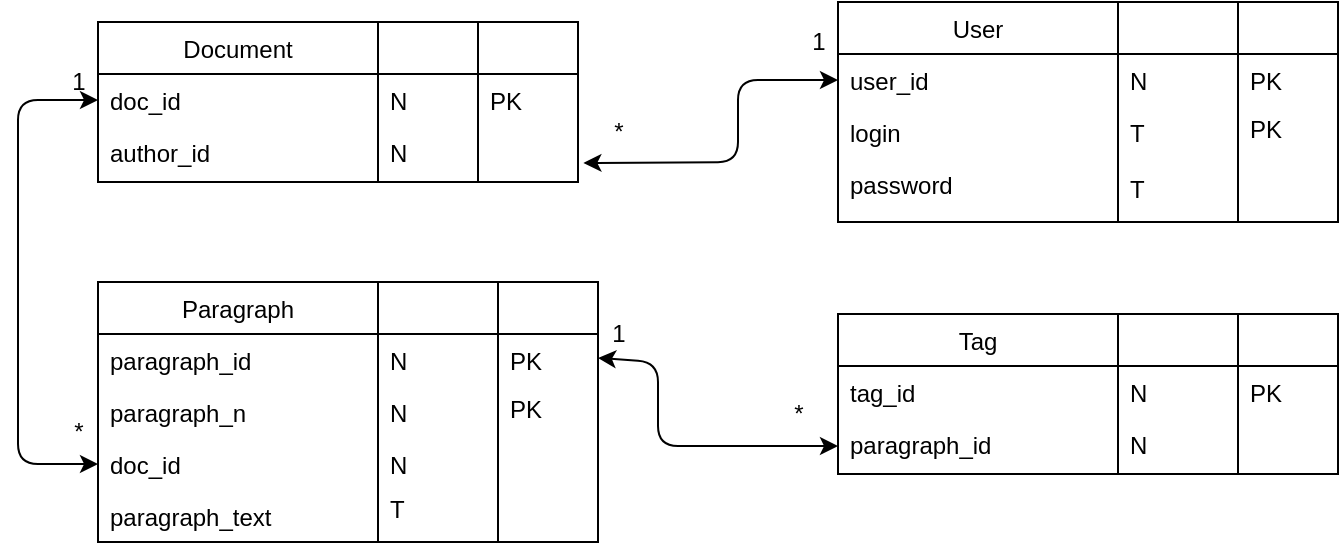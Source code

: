 <mxfile version="12.3.1" type="github" pages="1"><diagram id="kVZrb8-H0uMSb0u4QuNN" name="Page-1"><mxGraphModel dx="661" dy="400" grid="1" gridSize="10" guides="1" tooltips="1" connect="1" arrows="1" fold="1" page="1" pageScale="1" pageWidth="827" pageHeight="1169" math="0" shadow="0"><root><mxCell id="0"/><mxCell id="1" parent="0"/><mxCell id="2SPzH3loERWdVBZ5b5HF-11" value="Document" style="swimlane;fontStyle=0;childLayout=stackLayout;horizontal=1;startSize=26;fillColor=none;horizontalStack=0;resizeParent=1;resizeParentMax=0;resizeLast=0;collapsible=1;marginBottom=0;" vertex="1" parent="1"><mxGeometry x="80" y="80" width="140" height="80" as="geometry"/></mxCell><mxCell id="2SPzH3loERWdVBZ5b5HF-12" value="doc_id" style="text;strokeColor=none;fillColor=none;align=left;verticalAlign=top;spacingLeft=4;spacingRight=4;overflow=hidden;rotatable=0;points=[[0,0.5],[1,0.5]];portConstraint=eastwest;" vertex="1" parent="2SPzH3loERWdVBZ5b5HF-11"><mxGeometry y="26" width="140" height="26" as="geometry"/></mxCell><mxCell id="2SPzH3loERWdVBZ5b5HF-13" value="author_id" style="text;strokeColor=none;fillColor=none;align=left;verticalAlign=top;spacingLeft=4;spacingRight=4;overflow=hidden;rotatable=0;points=[[0,0.5],[1,0.5]];portConstraint=eastwest;" vertex="1" parent="2SPzH3loERWdVBZ5b5HF-11"><mxGeometry y="52" width="140" height="28" as="geometry"/></mxCell><mxCell id="2SPzH3loERWdVBZ5b5HF-16" value="User" style="swimlane;fontStyle=0;childLayout=stackLayout;horizontal=1;startSize=26;fillColor=none;horizontalStack=0;resizeParent=1;resizeParentMax=0;resizeLast=0;collapsible=1;marginBottom=0;" vertex="1" parent="1"><mxGeometry x="450" y="70" width="140" height="110" as="geometry"/></mxCell><mxCell id="2SPzH3loERWdVBZ5b5HF-17" value="user_id" style="text;strokeColor=none;fillColor=none;align=left;verticalAlign=top;spacingLeft=4;spacingRight=4;overflow=hidden;rotatable=0;points=[[0,0.5],[1,0.5]];portConstraint=eastwest;" vertex="1" parent="2SPzH3loERWdVBZ5b5HF-16"><mxGeometry y="26" width="140" height="26" as="geometry"/></mxCell><mxCell id="2SPzH3loERWdVBZ5b5HF-18" value="login" style="text;strokeColor=none;fillColor=none;align=left;verticalAlign=top;spacingLeft=4;spacingRight=4;overflow=hidden;rotatable=0;points=[[0,0.5],[1,0.5]];portConstraint=eastwest;" vertex="1" parent="2SPzH3loERWdVBZ5b5HF-16"><mxGeometry y="52" width="140" height="26" as="geometry"/></mxCell><mxCell id="2SPzH3loERWdVBZ5b5HF-19" value="password" style="text;strokeColor=none;fillColor=none;align=left;verticalAlign=top;spacingLeft=4;spacingRight=4;overflow=hidden;rotatable=0;points=[[0,0.5],[1,0.5]];portConstraint=eastwest;" vertex="1" parent="2SPzH3loERWdVBZ5b5HF-16"><mxGeometry y="78" width="140" height="32" as="geometry"/></mxCell><mxCell id="2SPzH3loERWdVBZ5b5HF-20" value="Paragraph" style="swimlane;fontStyle=0;childLayout=stackLayout;horizontal=1;startSize=26;fillColor=none;horizontalStack=0;resizeParent=1;resizeParentMax=0;resizeLast=0;collapsible=1;marginBottom=0;" vertex="1" parent="1"><mxGeometry x="80" y="210" width="140" height="130" as="geometry"/></mxCell><mxCell id="2SPzH3loERWdVBZ5b5HF-21" value="paragraph_id" style="text;strokeColor=none;fillColor=none;align=left;verticalAlign=top;spacingLeft=4;spacingRight=4;overflow=hidden;rotatable=0;points=[[0,0.5],[1,0.5]];portConstraint=eastwest;" vertex="1" parent="2SPzH3loERWdVBZ5b5HF-20"><mxGeometry y="26" width="140" height="26" as="geometry"/></mxCell><mxCell id="2SPzH3loERWdVBZ5b5HF-22" value="paragraph_n" style="text;strokeColor=none;fillColor=none;align=left;verticalAlign=top;spacingLeft=4;spacingRight=4;overflow=hidden;rotatable=0;points=[[0,0.5],[1,0.5]];portConstraint=eastwest;" vertex="1" parent="2SPzH3loERWdVBZ5b5HF-20"><mxGeometry y="52" width="140" height="26" as="geometry"/></mxCell><mxCell id="2SPzH3loERWdVBZ5b5HF-23" value="doc_id" style="text;strokeColor=none;fillColor=none;align=left;verticalAlign=top;spacingLeft=4;spacingRight=4;overflow=hidden;rotatable=0;points=[[0,0.5],[1,0.5]];portConstraint=eastwest;" vertex="1" parent="2SPzH3loERWdVBZ5b5HF-20"><mxGeometry y="78" width="140" height="26" as="geometry"/></mxCell><mxCell id="2SPzH3loERWdVBZ5b5HF-24" value="paragraph_text" style="text;strokeColor=none;fillColor=none;align=left;verticalAlign=top;spacingLeft=4;spacingRight=4;overflow=hidden;rotatable=0;points=[[0,0.5],[1,0.5]];portConstraint=eastwest;" vertex="1" parent="2SPzH3loERWdVBZ5b5HF-20"><mxGeometry y="104" width="140" height="26" as="geometry"/></mxCell><mxCell id="2SPzH3loERWdVBZ5b5HF-25" value="Tag" style="swimlane;fontStyle=0;childLayout=stackLayout;horizontal=1;startSize=26;fillColor=none;horizontalStack=0;resizeParent=1;resizeParentMax=0;resizeLast=0;collapsible=1;marginBottom=0;" vertex="1" parent="1"><mxGeometry x="450" y="226" width="140" height="80" as="geometry"/></mxCell><mxCell id="2SPzH3loERWdVBZ5b5HF-26" value="tag_id" style="text;strokeColor=none;fillColor=none;align=left;verticalAlign=top;spacingLeft=4;spacingRight=4;overflow=hidden;rotatable=0;points=[[0,0.5],[1,0.5]];portConstraint=eastwest;" vertex="1" parent="2SPzH3loERWdVBZ5b5HF-25"><mxGeometry y="26" width="140" height="26" as="geometry"/></mxCell><mxCell id="2SPzH3loERWdVBZ5b5HF-27" value="paragraph_id" style="text;strokeColor=none;fillColor=none;align=left;verticalAlign=top;spacingLeft=4;spacingRight=4;overflow=hidden;rotatable=0;points=[[0,0.5],[1,0.5]];portConstraint=eastwest;" vertex="1" parent="2SPzH3loERWdVBZ5b5HF-25"><mxGeometry y="52" width="140" height="28" as="geometry"/></mxCell><mxCell id="2SPzH3loERWdVBZ5b5HF-57" value="" style="swimlane;fontStyle=0;childLayout=stackLayout;horizontal=1;startSize=26;fillColor=none;horizontalStack=0;resizeParent=1;resizeParentMax=0;resizeLast=0;collapsible=1;marginBottom=0;" vertex="1" parent="1"><mxGeometry x="220" y="80" width="50" height="80" as="geometry"/></mxCell><mxCell id="2SPzH3loERWdVBZ5b5HF-58" value="N" style="text;strokeColor=none;fillColor=none;align=left;verticalAlign=top;spacingLeft=4;spacingRight=4;overflow=hidden;rotatable=0;points=[[0,0.5],[1,0.5]];portConstraint=eastwest;" vertex="1" parent="2SPzH3loERWdVBZ5b5HF-57"><mxGeometry y="26" width="50" height="26" as="geometry"/></mxCell><mxCell id="2SPzH3loERWdVBZ5b5HF-59" value="N" style="text;strokeColor=none;fillColor=none;align=left;verticalAlign=top;spacingLeft=4;spacingRight=4;overflow=hidden;rotatable=0;points=[[0,0.5],[1,0.5]];portConstraint=eastwest;" vertex="1" parent="2SPzH3loERWdVBZ5b5HF-57"><mxGeometry y="52" width="50" height="28" as="geometry"/></mxCell><mxCell id="2SPzH3loERWdVBZ5b5HF-61" value="" style="swimlane;fontStyle=0;childLayout=stackLayout;horizontal=1;startSize=26;fillColor=none;horizontalStack=0;resizeParent=1;resizeParentMax=0;resizeLast=0;collapsible=1;marginBottom=0;" vertex="1" parent="1"><mxGeometry x="270" y="80" width="50" height="80" as="geometry"/></mxCell><mxCell id="2SPzH3loERWdVBZ5b5HF-62" value="PK" style="text;strokeColor=none;fillColor=none;align=left;verticalAlign=top;spacingLeft=4;spacingRight=4;overflow=hidden;rotatable=0;points=[[0,0.5],[1,0.5]];portConstraint=eastwest;" vertex="1" parent="2SPzH3loERWdVBZ5b5HF-61"><mxGeometry y="26" width="50" height="54" as="geometry"/></mxCell><mxCell id="2SPzH3loERWdVBZ5b5HF-65" value="" style="swimlane;fontStyle=0;childLayout=stackLayout;horizontal=1;startSize=26;fillColor=none;horizontalStack=0;resizeParent=1;resizeParentMax=0;resizeLast=0;collapsible=1;marginBottom=0;" vertex="1" parent="1"><mxGeometry x="220" y="210" width="60" height="130" as="geometry"/></mxCell><mxCell id="2SPzH3loERWdVBZ5b5HF-66" value="N" style="text;strokeColor=none;fillColor=none;align=left;verticalAlign=top;spacingLeft=4;spacingRight=4;overflow=hidden;rotatable=0;points=[[0,0.5],[1,0.5]];portConstraint=eastwest;" vertex="1" parent="2SPzH3loERWdVBZ5b5HF-65"><mxGeometry y="26" width="60" height="26" as="geometry"/></mxCell><mxCell id="2SPzH3loERWdVBZ5b5HF-67" value="N" style="text;strokeColor=none;fillColor=none;align=left;verticalAlign=top;spacingLeft=4;spacingRight=4;overflow=hidden;rotatable=0;points=[[0,0.5],[1,0.5]];portConstraint=eastwest;" vertex="1" parent="2SPzH3loERWdVBZ5b5HF-65"><mxGeometry y="52" width="60" height="26" as="geometry"/></mxCell><mxCell id="2SPzH3loERWdVBZ5b5HF-68" value="N" style="text;strokeColor=none;fillColor=none;align=left;verticalAlign=top;spacingLeft=4;spacingRight=4;overflow=hidden;rotatable=0;points=[[0,0.5],[1,0.5]];portConstraint=eastwest;" vertex="1" parent="2SPzH3loERWdVBZ5b5HF-65"><mxGeometry y="78" width="60" height="22" as="geometry"/></mxCell><mxCell id="2SPzH3loERWdVBZ5b5HF-73" value="T" style="text;strokeColor=none;fillColor=none;align=left;verticalAlign=top;spacingLeft=4;spacingRight=4;overflow=hidden;rotatable=0;points=[[0,0.5],[1,0.5]];portConstraint=eastwest;" vertex="1" parent="2SPzH3loERWdVBZ5b5HF-65"><mxGeometry y="100" width="60" height="30" as="geometry"/></mxCell><mxCell id="2SPzH3loERWdVBZ5b5HF-69" value="" style="swimlane;fontStyle=0;childLayout=stackLayout;horizontal=1;startSize=26;fillColor=none;horizontalStack=0;resizeParent=1;resizeParentMax=0;resizeLast=0;collapsible=1;marginBottom=0;" vertex="1" parent="1"><mxGeometry x="280" y="210" width="50" height="130" as="geometry"/></mxCell><mxCell id="2SPzH3loERWdVBZ5b5HF-70" value="PK" style="text;strokeColor=none;fillColor=none;align=left;verticalAlign=top;spacingLeft=4;spacingRight=4;overflow=hidden;rotatable=0;points=[[0,0.5],[1,0.5]];portConstraint=eastwest;" vertex="1" parent="2SPzH3loERWdVBZ5b5HF-69"><mxGeometry y="26" width="50" height="24" as="geometry"/></mxCell><mxCell id="2SPzH3loERWdVBZ5b5HF-71" value="PK" style="text;strokeColor=none;fillColor=none;align=left;verticalAlign=top;spacingLeft=4;spacingRight=4;overflow=hidden;rotatable=0;points=[[0,0.5],[1,0.5]];portConstraint=eastwest;" vertex="1" parent="2SPzH3loERWdVBZ5b5HF-69"><mxGeometry y="50" width="50" height="80" as="geometry"/></mxCell><mxCell id="2SPzH3loERWdVBZ5b5HF-75" value="" style="swimlane;fontStyle=0;childLayout=stackLayout;horizontal=1;startSize=26;fillColor=none;horizontalStack=0;resizeParent=1;resizeParentMax=0;resizeLast=0;collapsible=1;marginBottom=0;" vertex="1" parent="1"><mxGeometry x="590" y="226" width="60" height="80" as="geometry"/></mxCell><mxCell id="2SPzH3loERWdVBZ5b5HF-76" value="N" style="text;strokeColor=none;fillColor=none;align=left;verticalAlign=top;spacingLeft=4;spacingRight=4;overflow=hidden;rotatable=0;points=[[0,0.5],[1,0.5]];portConstraint=eastwest;" vertex="1" parent="2SPzH3loERWdVBZ5b5HF-75"><mxGeometry y="26" width="60" height="26" as="geometry"/></mxCell><mxCell id="2SPzH3loERWdVBZ5b5HF-77" value="N" style="text;strokeColor=none;fillColor=none;align=left;verticalAlign=top;spacingLeft=4;spacingRight=4;overflow=hidden;rotatable=0;points=[[0,0.5],[1,0.5]];portConstraint=eastwest;" vertex="1" parent="2SPzH3loERWdVBZ5b5HF-75"><mxGeometry y="52" width="60" height="28" as="geometry"/></mxCell><mxCell id="2SPzH3loERWdVBZ5b5HF-80" value="" style="swimlane;fontStyle=0;childLayout=stackLayout;horizontal=1;startSize=26;fillColor=none;horizontalStack=0;resizeParent=1;resizeParentMax=0;resizeLast=0;collapsible=1;marginBottom=0;" vertex="1" parent="1"><mxGeometry x="650" y="226" width="50" height="80" as="geometry"/></mxCell><mxCell id="2SPzH3loERWdVBZ5b5HF-81" value="PK" style="text;strokeColor=none;fillColor=none;align=left;verticalAlign=top;spacingLeft=4;spacingRight=4;overflow=hidden;rotatable=0;points=[[0,0.5],[1,0.5]];portConstraint=eastwest;" vertex="1" parent="2SPzH3loERWdVBZ5b5HF-80"><mxGeometry y="26" width="50" height="54" as="geometry"/></mxCell><mxCell id="2SPzH3loERWdVBZ5b5HF-84" value="" style="swimlane;fontStyle=0;childLayout=stackLayout;horizontal=1;startSize=26;fillColor=none;horizontalStack=0;resizeParent=1;resizeParentMax=0;resizeLast=0;collapsible=1;marginBottom=0;" vertex="1" parent="1"><mxGeometry x="590" y="70" width="60" height="110" as="geometry"/></mxCell><mxCell id="2SPzH3loERWdVBZ5b5HF-85" value="N" style="text;strokeColor=none;fillColor=none;align=left;verticalAlign=top;spacingLeft=4;spacingRight=4;overflow=hidden;rotatable=0;points=[[0,0.5],[1,0.5]];portConstraint=eastwest;" vertex="1" parent="2SPzH3loERWdVBZ5b5HF-84"><mxGeometry y="26" width="60" height="26" as="geometry"/></mxCell><mxCell id="2SPzH3loERWdVBZ5b5HF-86" value="T" style="text;strokeColor=none;fillColor=none;align=left;verticalAlign=top;spacingLeft=4;spacingRight=4;overflow=hidden;rotatable=0;points=[[0,0.5],[1,0.5]];portConstraint=eastwest;" vertex="1" parent="2SPzH3loERWdVBZ5b5HF-84"><mxGeometry y="52" width="60" height="28" as="geometry"/></mxCell><mxCell id="2SPzH3loERWdVBZ5b5HF-89" value="T" style="text;strokeColor=none;fillColor=none;align=left;verticalAlign=top;spacingLeft=4;spacingRight=4;overflow=hidden;rotatable=0;points=[[0,0.5],[1,0.5]];portConstraint=eastwest;" vertex="1" parent="2SPzH3loERWdVBZ5b5HF-84"><mxGeometry y="80" width="60" height="30" as="geometry"/></mxCell><mxCell id="2SPzH3loERWdVBZ5b5HF-87" value="" style="swimlane;fontStyle=0;childLayout=stackLayout;horizontal=1;startSize=26;fillColor=none;horizontalStack=0;resizeParent=1;resizeParentMax=0;resizeLast=0;collapsible=1;marginBottom=0;" vertex="1" parent="1"><mxGeometry x="650" y="70" width="50" height="110" as="geometry"/></mxCell><mxCell id="2SPzH3loERWdVBZ5b5HF-88" value="PK" style="text;strokeColor=none;fillColor=none;align=left;verticalAlign=top;spacingLeft=4;spacingRight=4;overflow=hidden;rotatable=0;points=[[0,0.5],[1,0.5]];portConstraint=eastwest;" vertex="1" parent="2SPzH3loERWdVBZ5b5HF-87"><mxGeometry y="26" width="50" height="24" as="geometry"/></mxCell><mxCell id="2SPzH3loERWdVBZ5b5HF-90" value="PK" style="text;strokeColor=none;fillColor=none;align=left;verticalAlign=top;spacingLeft=4;spacingRight=4;overflow=hidden;rotatable=0;points=[[0,0.5],[1,0.5]];portConstraint=eastwest;" vertex="1" parent="2SPzH3loERWdVBZ5b5HF-87"><mxGeometry y="50" width="50" height="60" as="geometry"/></mxCell><mxCell id="2SPzH3loERWdVBZ5b5HF-91" value="" style="endArrow=classic;startArrow=classic;html=1;entryX=0;entryY=0.5;entryDx=0;entryDy=0;exitX=1.054;exitY=0.824;exitDx=0;exitDy=0;exitPerimeter=0;" edge="1" parent="1" source="2SPzH3loERWdVBZ5b5HF-62" target="2SPzH3loERWdVBZ5b5HF-17"><mxGeometry width="50" height="50" relative="1" as="geometry"><mxPoint x="80" y="410" as="sourcePoint"/><mxPoint x="130" y="360" as="targetPoint"/><Array as="points"><mxPoint x="400" y="150"/><mxPoint x="400" y="109"/></Array></mxGeometry></mxCell><mxCell id="2SPzH3loERWdVBZ5b5HF-92" value="1" style="text;html=1;align=center;verticalAlign=middle;resizable=0;points=[];;autosize=1;" vertex="1" parent="1"><mxGeometry x="430" y="80" width="20" height="20" as="geometry"/></mxCell><mxCell id="2SPzH3loERWdVBZ5b5HF-93" value="*" style="text;html=1;align=center;verticalAlign=middle;resizable=0;points=[];;autosize=1;" vertex="1" parent="1"><mxGeometry x="330" y="125" width="20" height="20" as="geometry"/></mxCell><mxCell id="2SPzH3loERWdVBZ5b5HF-94" value="" style="endArrow=classic;startArrow=classic;html=1;entryX=0;entryY=0.5;entryDx=0;entryDy=0;exitX=0;exitY=0.5;exitDx=0;exitDy=0;" edge="1" parent="1" source="2SPzH3loERWdVBZ5b5HF-23" target="2SPzH3loERWdVBZ5b5HF-12"><mxGeometry width="50" height="50" relative="1" as="geometry"><mxPoint x="80" y="410" as="sourcePoint"/><mxPoint x="130" y="360" as="targetPoint"/><Array as="points"><mxPoint x="40" y="301"/><mxPoint x="40" y="119"/></Array></mxGeometry></mxCell><mxCell id="2SPzH3loERWdVBZ5b5HF-95" value="1" style="text;html=1;align=center;verticalAlign=middle;resizable=0;points=[];;autosize=1;" vertex="1" parent="1"><mxGeometry x="60" y="100" width="20" height="20" as="geometry"/></mxCell><mxCell id="2SPzH3loERWdVBZ5b5HF-96" value="*" style="text;html=1;align=center;verticalAlign=middle;resizable=0;points=[];;autosize=1;" vertex="1" parent="1"><mxGeometry x="60" y="275" width="20" height="20" as="geometry"/></mxCell><mxCell id="2SPzH3loERWdVBZ5b5HF-97" value="" style="endArrow=classic;startArrow=classic;html=1;entryX=0;entryY=0.5;entryDx=0;entryDy=0;exitX=1;exitY=0.5;exitDx=0;exitDy=0;" edge="1" parent="1" source="2SPzH3loERWdVBZ5b5HF-70" target="2SPzH3loERWdVBZ5b5HF-27"><mxGeometry width="50" height="50" relative="1" as="geometry"><mxPoint x="80" y="410" as="sourcePoint"/><mxPoint x="130" y="360" as="targetPoint"/><Array as="points"><mxPoint x="360" y="250"/><mxPoint x="360" y="292"/></Array></mxGeometry></mxCell><mxCell id="2SPzH3loERWdVBZ5b5HF-98" value="1" style="text;html=1;align=center;verticalAlign=middle;resizable=0;points=[];;autosize=1;" vertex="1" parent="1"><mxGeometry x="330" y="226" width="20" height="20" as="geometry"/></mxCell><mxCell id="2SPzH3loERWdVBZ5b5HF-99" value="*" style="text;html=1;align=center;verticalAlign=middle;resizable=0;points=[];;autosize=1;" vertex="1" parent="1"><mxGeometry x="420" y="266" width="20" height="20" as="geometry"/></mxCell></root></mxGraphModel></diagram></mxfile>